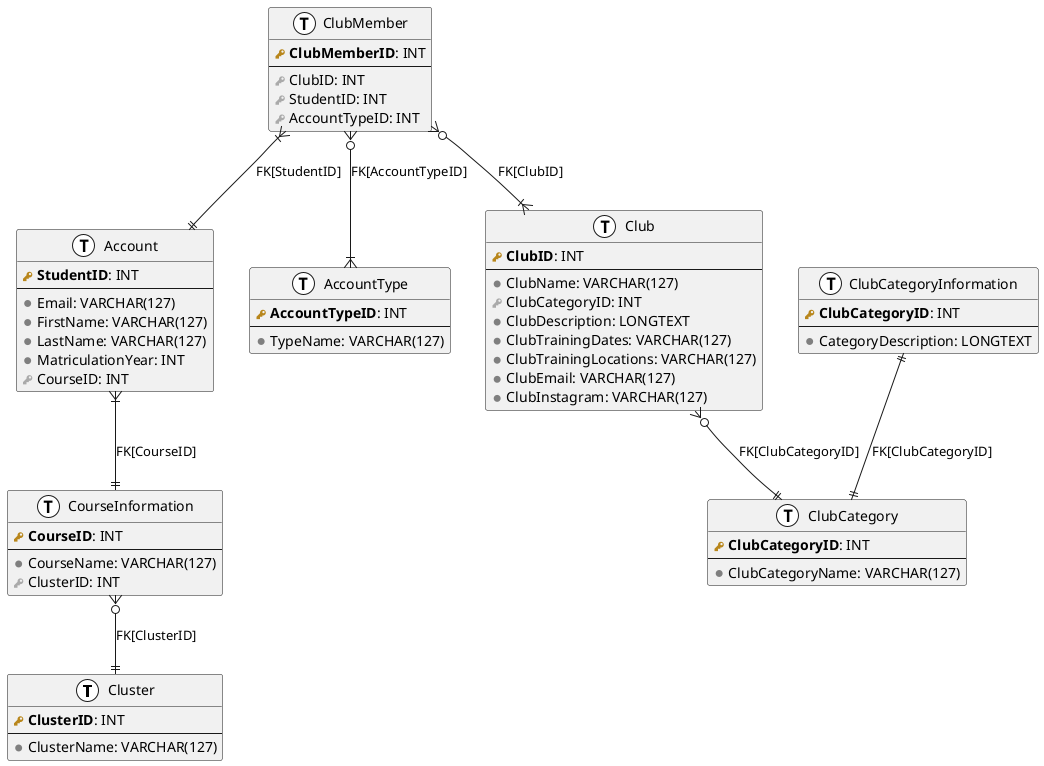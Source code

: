 @startuml er_diagram
!define primary_key(x) <b><color:#b8861b><&key></color> x</b>
!define foreign_key(x) <color:#aaaaaa><&key></color> x
!define column(x) <color:#7f7f7f><&media-record></color> x
!define table(x) entity x << (T, white) >>

table(Cluster) {
    primary_key(ClusterID): INT
    --
    column(ClusterName): VARCHAR(127)
}

table(CourseInformation) {
    primary_key(CourseID): INT
    --
    column(CourseName): VARCHAR(127)
    foreign_key(ClusterID): INT
}

table(Account) {
    primary_key(StudentID): INT
    --
    column(Email): VARCHAR(127)
    column(FirstName): VARCHAR(127)
    column(LastName): VARCHAR(127)
    column(MatriculationYear): INT
    foreign_key(CourseID): INT
}

table(AccountType) {
    primary_key(AccountTypeID): INT
    --
    column(TypeName): VARCHAR(127)
}

table(ClubCategory) {
    primary_key(ClubCategoryID): INT
    --
    column(ClubCategoryName): VARCHAR(127)
}

table(Club) {
    primary_key(ClubID): INT
    --
    column(ClubName): VARCHAR(127)
    foreign_key(ClubCategoryID): INT
    column(ClubDescription): LONGTEXT
    column(ClubTrainingDates): VARCHAR(127)
    column(ClubTrainingLocations): VARCHAR(127)
    column(ClubEmail): VARCHAR(127)
    column(ClubInstagram): VARCHAR(127)
}

table(ClubCategoryInformation){
    primary_key(ClubCategoryID): INT
    --
    column(CategoryDescription): LONGTEXT
}

table(ClubMember) {
    primary_key(ClubMemberID): INT
    --
    foreign_key(ClubID): INT
    foreign_key(StudentID): INT
    foreign_key(AccountTypeID): INT
}

CourseInformation }o--|| Cluster: FK[ClusterID]
Account }|--|| CourseInformation: FK[CourseID]
Club }o--|| ClubCategory: FK[ClubCategoryID]
ClubCategoryInformation ||--|| ClubCategory: FK[ClubCategoryID]
ClubMember }o--|{ Club: FK[ClubID]
ClubMember }|--|| Account: FK[StudentID]
ClubMember }o--|{ AccountType: FK[AccountTypeID]

@enduml